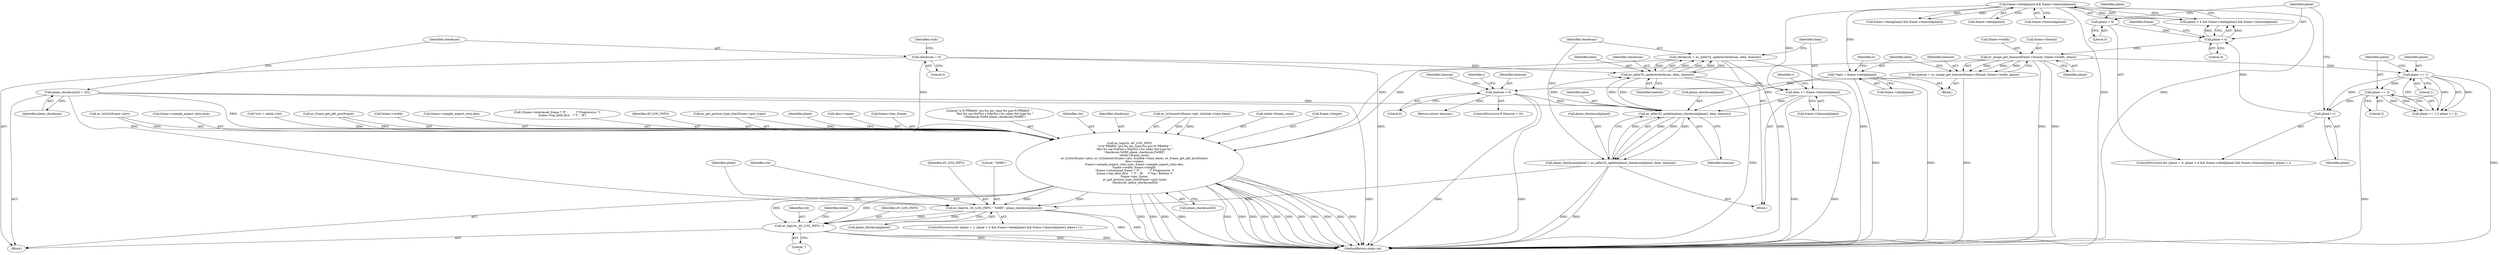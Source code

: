 digraph "0_FFmpeg_e43a0a232dbf6d3c161823c2e07c52e76227a1bc_9@API" {
"1000220" [label="(Call,checksum = av_adler32_update(checksum, data, linesize))"];
"1000222" [label="(Call,av_adler32_update(checksum, data, linesize))"];
"1000220" [label="(Call,checksum = av_adler32_update(checksum, data, linesize))"];
"1000123" [label="(Call,checksum = 0)"];
"1000214" [label="(Call,av_adler32_update(plane_checksum[plane], data, linesize))"];
"1000120" [label="(Call,plane_checksum[4] = {0})"];
"1000210" [label="(Call,plane_checksum[plane] = av_adler32_update(plane_checksum[plane], data, linesize))"];
"1000226" [label="(Call,data += frame->linesize[plane])"];
"1000142" [label="(Call,frame->data[plane] && frame->linesize[plane])"];
"1000168" [label="(Call,*data = frame->data[plane])"];
"1000195" [label="(Call,linesize < 0)"];
"1000157" [label="(Call,linesize = av_image_get_linesize(frame->format, frame->width, plane))"];
"1000159" [label="(Call,av_image_get_linesize(frame->format, frame->width, plane))"];
"1000139" [label="(Call,plane < 4)"];
"1000153" [label="(Call,plane++)"];
"1000183" [label="(Call,plane == 2)"];
"1000180" [label="(Call,plane == 1)"];
"1000135" [label="(Call,plane = 0)"];
"1000317" [label="(Call,av_log(ctx, AV_LOG_INFO, \" %08X\", plane_checksum[plane]))"];
"1000324" [label="(Call,av_log(ctx, AV_LOG_INFO, \"]\n\"))"];
"1000233" [label="(Call,av_log(ctx, AV_LOG_INFO,\n           \"n:%\"PRId64\" pts:%s pts_time:%s pos:%\"PRId64\" \"\n           \"fmt:%s sar:%d/%d s:%dx%d i:%c iskey:%d type:%c \"\n           \"checksum:%08X plane_checksum:[%08X\",\n           inlink->frame_count,\n           av_ts2str(frame->pts), av_ts2timestr(frame->pts, &inlink->time_base), av_frame_get_pkt_pos(frame),\n           desc->name,\n           frame->sample_aspect_ratio.num, frame->sample_aspect_ratio.den,\n           frame->width, frame->height,\n           !frame->interlaced_frame ? 'P' :         /* Progressive  */\n           frame->top_field_first   ? 'T' : 'B',    /* Top / Bottom */\n           frame->key_frame,\n            av_get_picture_type_char(frame->pict_type),\n            checksum, plane_checksum[0]))"];
"1000326" [label="(Identifier,AV_LOG_INFO)"];
"1000199" [label="(Identifier,linesize)"];
"1000235" [label="(Identifier,AV_LOG_INFO)"];
"1000197" [label="(Literal,0)"];
"1000288" [label="(Call,av_get_picture_type_char(frame->pict_type))"];
"1000298" [label="(Identifier,plane)"];
"1000120" [label="(Call,plane_checksum[4] = {0})"];
"1000180" [label="(Call,plane == 1)"];
"1000293" [label="(Call,plane_checksum[0])"];
"1000304" [label="(Call,frame->data[plane] && frame->linesize[plane])"];
"1000254" [label="(Call,desc->name)"];
"1000137" [label="(Literal,0)"];
"1000158" [label="(Identifier,linesize)"];
"1000218" [label="(Identifier,data)"];
"1000134" [label="(ControlStructure,for (plane = 0; plane < 4 && frame->data[plane] && frame->linesize[plane]; plane++))"];
"1000139" [label="(Call,plane < 4)"];
"1000154" [label="(Identifier,plane)"];
"1000153" [label="(Call,plane++)"];
"1000285" [label="(Call,frame->key_frame)"];
"1000226" [label="(Call,data += frame->linesize[plane])"];
"1000125" [label="(Literal,0)"];
"1000182" [label="(Literal,1)"];
"1000179" [label="(Call,plane == 1 || plane == 2)"];
"1000136" [label="(Identifier,plane)"];
"1000236" [label="(Literal,\"n:%\"PRId64\" pts:%s pts_time:%s pos:%\"PRId64\" \"\n           \"fmt:%s sar:%d/%d s:%dx%d i:%c iskey:%d type:%c \"\n           \"checksum:%08X plane_checksum:[%08X\")"];
"1000319" [label="(Identifier,AV_LOG_INFO)"];
"1000227" [label="(Identifier,data)"];
"1000159" [label="(Call,av_image_get_linesize(frame->format, frame->width, plane))"];
"1000224" [label="(Identifier,data)"];
"1000222" [label="(Call,av_adler32_update(checksum, data, linesize))"];
"1000234" [label="(Identifier,ctx)"];
"1000209" [label="(Block,)"];
"1000169" [label="(Identifier,data)"];
"1000143" [label="(Call,frame->data[plane])"];
"1000160" [label="(Call,frame->format)"];
"1000105" [label="(Block,)"];
"1000140" [label="(Identifier,plane)"];
"1000292" [label="(Identifier,checksum)"];
"1000324" [label="(Call,av_log(ctx, AV_LOG_INFO, \"]\n\"))"];
"1000130" [label="(Identifier,vsub)"];
"1000184" [label="(Identifier,plane)"];
"1000142" [label="(Call,frame->data[plane] && frame->linesize[plane])"];
"1000244" [label="(Call,av_ts2timestr(frame->pts, &inlink->time_base))"];
"1000221" [label="(Identifier,checksum)"];
"1000237" [label="(Call,inlink->frame_count)"];
"1000166" [label="(Identifier,plane)"];
"1000325" [label="(Identifier,ctx)"];
"1000270" [label="(Call,frame->height)"];
"1000240" [label="(Call,av_ts2str(frame->pts))"];
"1000141" [label="(Literal,4)"];
"1000208" [label="(Identifier,i)"];
"1000320" [label="(Literal,\" %08X\")"];
"1000257" [label="(Call,frame->sample_aspect_ratio.num)"];
"1000211" [label="(Call,plane_checksum[plane])"];
"1000198" [label="(Return,return linesize;)"];
"1000183" [label="(Call,plane == 2)"];
"1000195" [label="(Call,linesize < 0)"];
"1000210" [label="(Call,plane_checksum[plane] = av_adler32_update(plane_checksum[plane], data, linesize))"];
"1000317" [label="(Call,av_log(ctx, AV_LOG_INFO, \" %08X\", plane_checksum[plane]))"];
"1000107" [label="(Call,*ctx = inlink->dst)"];
"1000214" [label="(Call,av_adler32_update(plane_checksum[plane], data, linesize))"];
"1000185" [label="(Literal,2)"];
"1000177" [label="(Identifier,h)"];
"1000233" [label="(Call,av_log(ctx, AV_LOG_INFO,\n           \"n:%\"PRId64\" pts:%s pts_time:%s pos:%\"PRId64\" \"\n           \"fmt:%s sar:%d/%d s:%dx%d i:%c iskey:%d type:%c \"\n           \"checksum:%08X plane_checksum:[%08X\",\n           inlink->frame_count,\n           av_ts2str(frame->pts), av_ts2timestr(frame->pts, &inlink->time_base), av_frame_get_pkt_pos(frame),\n           desc->name,\n           frame->sample_aspect_ratio.num, frame->sample_aspect_ratio.den,\n           frame->width, frame->height,\n           !frame->interlaced_frame ? 'P' :         /* Progressive  */\n           frame->top_field_first   ? 'T' : 'B',    /* Top / Bottom */\n           frame->key_frame,\n            av_get_picture_type_char(frame->pict_type),\n            checksum, plane_checksum[0]))"];
"1000252" [label="(Call,av_frame_get_pkt_pos(frame))"];
"1000296" [label="(ControlStructure,for (plane = 1; plane < 4 && frame->data[plane] && frame->linesize[plane]; plane++))"];
"1000316" [label="(Identifier,plane)"];
"1000155" [label="(Block,)"];
"1000202" [label="(Identifier,i)"];
"1000338" [label="(MethodReturn,static int)"];
"1000327" [label="(Literal,\"]\n\")"];
"1000220" [label="(Call,checksum = av_adler32_update(checksum, data, linesize))"];
"1000138" [label="(Call,plane < 4 && frame->data[plane] && frame->linesize[plane])"];
"1000219" [label="(Identifier,linesize)"];
"1000170" [label="(Call,frame->data[plane])"];
"1000145" [label="(Identifier,frame)"];
"1000267" [label="(Call,frame->width)"];
"1000163" [label="(Call,frame->width)"];
"1000223" [label="(Identifier,checksum)"];
"1000157" [label="(Call,linesize = av_image_get_linesize(frame->format, frame->width, plane))"];
"1000333" [label="(Identifier,inlink)"];
"1000194" [label="(ControlStructure,if (linesize < 0))"];
"1000196" [label="(Identifier,linesize)"];
"1000225" [label="(Identifier,linesize)"];
"1000124" [label="(Identifier,checksum)"];
"1000135" [label="(Call,plane = 0)"];
"1000123" [label="(Call,checksum = 0)"];
"1000168" [label="(Call,*data = frame->data[plane])"];
"1000262" [label="(Call,frame->sample_aspect_ratio.den)"];
"1000318" [label="(Identifier,ctx)"];
"1000228" [label="(Call,frame->linesize[plane])"];
"1000273" [label="(Call,!frame->interlaced_frame ? 'P' :         /* Progressive  */\n           frame->top_field_first   ? 'T' : 'B')"];
"1000181" [label="(Identifier,plane)"];
"1000321" [label="(Call,plane_checksum[plane])"];
"1000148" [label="(Call,frame->linesize[plane])"];
"1000215" [label="(Call,plane_checksum[plane])"];
"1000121" [label="(Identifier,plane_checksum)"];
"1000220" -> "1000209"  [label="AST: "];
"1000220" -> "1000222"  [label="CFG: "];
"1000221" -> "1000220"  [label="AST: "];
"1000222" -> "1000220"  [label="AST: "];
"1000227" -> "1000220"  [label="CFG: "];
"1000220" -> "1000338"  [label="DDG: "];
"1000220" -> "1000338"  [label="DDG: "];
"1000222" -> "1000220"  [label="DDG: "];
"1000222" -> "1000220"  [label="DDG: "];
"1000222" -> "1000220"  [label="DDG: "];
"1000220" -> "1000222"  [label="DDG: "];
"1000220" -> "1000233"  [label="DDG: "];
"1000222" -> "1000225"  [label="CFG: "];
"1000223" -> "1000222"  [label="AST: "];
"1000224" -> "1000222"  [label="AST: "];
"1000225" -> "1000222"  [label="AST: "];
"1000222" -> "1000338"  [label="DDG: "];
"1000222" -> "1000214"  [label="DDG: "];
"1000123" -> "1000222"  [label="DDG: "];
"1000214" -> "1000222"  [label="DDG: "];
"1000214" -> "1000222"  [label="DDG: "];
"1000222" -> "1000226"  [label="DDG: "];
"1000123" -> "1000105"  [label="AST: "];
"1000123" -> "1000125"  [label="CFG: "];
"1000124" -> "1000123"  [label="AST: "];
"1000125" -> "1000123"  [label="AST: "];
"1000130" -> "1000123"  [label="CFG: "];
"1000123" -> "1000338"  [label="DDG: "];
"1000123" -> "1000233"  [label="DDG: "];
"1000214" -> "1000210"  [label="AST: "];
"1000214" -> "1000219"  [label="CFG: "];
"1000215" -> "1000214"  [label="AST: "];
"1000218" -> "1000214"  [label="AST: "];
"1000219" -> "1000214"  [label="AST: "];
"1000210" -> "1000214"  [label="CFG: "];
"1000214" -> "1000210"  [label="DDG: "];
"1000214" -> "1000210"  [label="DDG: "];
"1000214" -> "1000210"  [label="DDG: "];
"1000120" -> "1000214"  [label="DDG: "];
"1000210" -> "1000214"  [label="DDG: "];
"1000226" -> "1000214"  [label="DDG: "];
"1000168" -> "1000214"  [label="DDG: "];
"1000195" -> "1000214"  [label="DDG: "];
"1000120" -> "1000105"  [label="AST: "];
"1000120" -> "1000121"  [label="CFG: "];
"1000121" -> "1000120"  [label="AST: "];
"1000124" -> "1000120"  [label="CFG: "];
"1000120" -> "1000338"  [label="DDG: "];
"1000120" -> "1000233"  [label="DDG: "];
"1000120" -> "1000317"  [label="DDG: "];
"1000210" -> "1000209"  [label="AST: "];
"1000211" -> "1000210"  [label="AST: "];
"1000221" -> "1000210"  [label="CFG: "];
"1000210" -> "1000338"  [label="DDG: "];
"1000210" -> "1000338"  [label="DDG: "];
"1000210" -> "1000317"  [label="DDG: "];
"1000226" -> "1000209"  [label="AST: "];
"1000226" -> "1000228"  [label="CFG: "];
"1000227" -> "1000226"  [label="AST: "];
"1000228" -> "1000226"  [label="AST: "];
"1000208" -> "1000226"  [label="CFG: "];
"1000226" -> "1000338"  [label="DDG: "];
"1000226" -> "1000338"  [label="DDG: "];
"1000142" -> "1000226"  [label="DDG: "];
"1000142" -> "1000138"  [label="AST: "];
"1000142" -> "1000143"  [label="CFG: "];
"1000142" -> "1000148"  [label="CFG: "];
"1000143" -> "1000142"  [label="AST: "];
"1000148" -> "1000142"  [label="AST: "];
"1000138" -> "1000142"  [label="CFG: "];
"1000142" -> "1000338"  [label="DDG: "];
"1000142" -> "1000338"  [label="DDG: "];
"1000142" -> "1000138"  [label="DDG: "];
"1000142" -> "1000138"  [label="DDG: "];
"1000142" -> "1000168"  [label="DDG: "];
"1000142" -> "1000304"  [label="DDG: "];
"1000142" -> "1000304"  [label="DDG: "];
"1000168" -> "1000155"  [label="AST: "];
"1000168" -> "1000170"  [label="CFG: "];
"1000169" -> "1000168"  [label="AST: "];
"1000170" -> "1000168"  [label="AST: "];
"1000177" -> "1000168"  [label="CFG: "];
"1000168" -> "1000338"  [label="DDG: "];
"1000168" -> "1000338"  [label="DDG: "];
"1000195" -> "1000194"  [label="AST: "];
"1000195" -> "1000197"  [label="CFG: "];
"1000196" -> "1000195"  [label="AST: "];
"1000197" -> "1000195"  [label="AST: "];
"1000199" -> "1000195"  [label="CFG: "];
"1000202" -> "1000195"  [label="CFG: "];
"1000195" -> "1000338"  [label="DDG: "];
"1000195" -> "1000338"  [label="DDG: "];
"1000157" -> "1000195"  [label="DDG: "];
"1000195" -> "1000198"  [label="DDG: "];
"1000157" -> "1000155"  [label="AST: "];
"1000157" -> "1000159"  [label="CFG: "];
"1000158" -> "1000157"  [label="AST: "];
"1000159" -> "1000157"  [label="AST: "];
"1000169" -> "1000157"  [label="CFG: "];
"1000157" -> "1000338"  [label="DDG: "];
"1000159" -> "1000157"  [label="DDG: "];
"1000159" -> "1000157"  [label="DDG: "];
"1000159" -> "1000157"  [label="DDG: "];
"1000159" -> "1000166"  [label="CFG: "];
"1000160" -> "1000159"  [label="AST: "];
"1000163" -> "1000159"  [label="AST: "];
"1000166" -> "1000159"  [label="AST: "];
"1000159" -> "1000338"  [label="DDG: "];
"1000159" -> "1000338"  [label="DDG: "];
"1000139" -> "1000159"  [label="DDG: "];
"1000159" -> "1000180"  [label="DDG: "];
"1000159" -> "1000233"  [label="DDG: "];
"1000139" -> "1000138"  [label="AST: "];
"1000139" -> "1000141"  [label="CFG: "];
"1000140" -> "1000139"  [label="AST: "];
"1000141" -> "1000139"  [label="AST: "];
"1000145" -> "1000139"  [label="CFG: "];
"1000138" -> "1000139"  [label="CFG: "];
"1000139" -> "1000138"  [label="DDG: "];
"1000139" -> "1000138"  [label="DDG: "];
"1000153" -> "1000139"  [label="DDG: "];
"1000135" -> "1000139"  [label="DDG: "];
"1000153" -> "1000134"  [label="AST: "];
"1000153" -> "1000154"  [label="CFG: "];
"1000154" -> "1000153"  [label="AST: "];
"1000140" -> "1000153"  [label="CFG: "];
"1000183" -> "1000153"  [label="DDG: "];
"1000180" -> "1000153"  [label="DDG: "];
"1000183" -> "1000179"  [label="AST: "];
"1000183" -> "1000185"  [label="CFG: "];
"1000184" -> "1000183"  [label="AST: "];
"1000185" -> "1000183"  [label="AST: "];
"1000179" -> "1000183"  [label="CFG: "];
"1000183" -> "1000338"  [label="DDG: "];
"1000183" -> "1000179"  [label="DDG: "];
"1000183" -> "1000179"  [label="DDG: "];
"1000180" -> "1000183"  [label="DDG: "];
"1000180" -> "1000179"  [label="AST: "];
"1000180" -> "1000182"  [label="CFG: "];
"1000181" -> "1000180"  [label="AST: "];
"1000182" -> "1000180"  [label="AST: "];
"1000184" -> "1000180"  [label="CFG: "];
"1000179" -> "1000180"  [label="CFG: "];
"1000180" -> "1000338"  [label="DDG: "];
"1000180" -> "1000179"  [label="DDG: "];
"1000180" -> "1000179"  [label="DDG: "];
"1000135" -> "1000134"  [label="AST: "];
"1000135" -> "1000137"  [label="CFG: "];
"1000136" -> "1000135"  [label="AST: "];
"1000137" -> "1000135"  [label="AST: "];
"1000140" -> "1000135"  [label="CFG: "];
"1000317" -> "1000296"  [label="AST: "];
"1000317" -> "1000321"  [label="CFG: "];
"1000318" -> "1000317"  [label="AST: "];
"1000319" -> "1000317"  [label="AST: "];
"1000320" -> "1000317"  [label="AST: "];
"1000321" -> "1000317"  [label="AST: "];
"1000316" -> "1000317"  [label="CFG: "];
"1000317" -> "1000338"  [label="DDG: "];
"1000317" -> "1000338"  [label="DDG: "];
"1000233" -> "1000317"  [label="DDG: "];
"1000233" -> "1000317"  [label="DDG: "];
"1000317" -> "1000324"  [label="DDG: "];
"1000317" -> "1000324"  [label="DDG: "];
"1000324" -> "1000105"  [label="AST: "];
"1000324" -> "1000327"  [label="CFG: "];
"1000325" -> "1000324"  [label="AST: "];
"1000326" -> "1000324"  [label="AST: "];
"1000327" -> "1000324"  [label="AST: "];
"1000333" -> "1000324"  [label="CFG: "];
"1000324" -> "1000338"  [label="DDG: "];
"1000324" -> "1000338"  [label="DDG: "];
"1000324" -> "1000338"  [label="DDG: "];
"1000233" -> "1000324"  [label="DDG: "];
"1000233" -> "1000324"  [label="DDG: "];
"1000233" -> "1000105"  [label="AST: "];
"1000233" -> "1000293"  [label="CFG: "];
"1000234" -> "1000233"  [label="AST: "];
"1000235" -> "1000233"  [label="AST: "];
"1000236" -> "1000233"  [label="AST: "];
"1000237" -> "1000233"  [label="AST: "];
"1000240" -> "1000233"  [label="AST: "];
"1000244" -> "1000233"  [label="AST: "];
"1000252" -> "1000233"  [label="AST: "];
"1000254" -> "1000233"  [label="AST: "];
"1000257" -> "1000233"  [label="AST: "];
"1000262" -> "1000233"  [label="AST: "];
"1000267" -> "1000233"  [label="AST: "];
"1000270" -> "1000233"  [label="AST: "];
"1000273" -> "1000233"  [label="AST: "];
"1000285" -> "1000233"  [label="AST: "];
"1000288" -> "1000233"  [label="AST: "];
"1000292" -> "1000233"  [label="AST: "];
"1000293" -> "1000233"  [label="AST: "];
"1000298" -> "1000233"  [label="CFG: "];
"1000233" -> "1000338"  [label="DDG: "];
"1000233" -> "1000338"  [label="DDG: "];
"1000233" -> "1000338"  [label="DDG: "];
"1000233" -> "1000338"  [label="DDG: "];
"1000233" -> "1000338"  [label="DDG: "];
"1000233" -> "1000338"  [label="DDG: "];
"1000233" -> "1000338"  [label="DDG: "];
"1000233" -> "1000338"  [label="DDG: "];
"1000233" -> "1000338"  [label="DDG: "];
"1000233" -> "1000338"  [label="DDG: "];
"1000233" -> "1000338"  [label="DDG: "];
"1000233" -> "1000338"  [label="DDG: "];
"1000233" -> "1000338"  [label="DDG: "];
"1000233" -> "1000338"  [label="DDG: "];
"1000233" -> "1000338"  [label="DDG: "];
"1000107" -> "1000233"  [label="DDG: "];
"1000240" -> "1000233"  [label="DDG: "];
"1000244" -> "1000233"  [label="DDG: "];
"1000244" -> "1000233"  [label="DDG: "];
"1000252" -> "1000233"  [label="DDG: "];
"1000288" -> "1000233"  [label="DDG: "];
}
